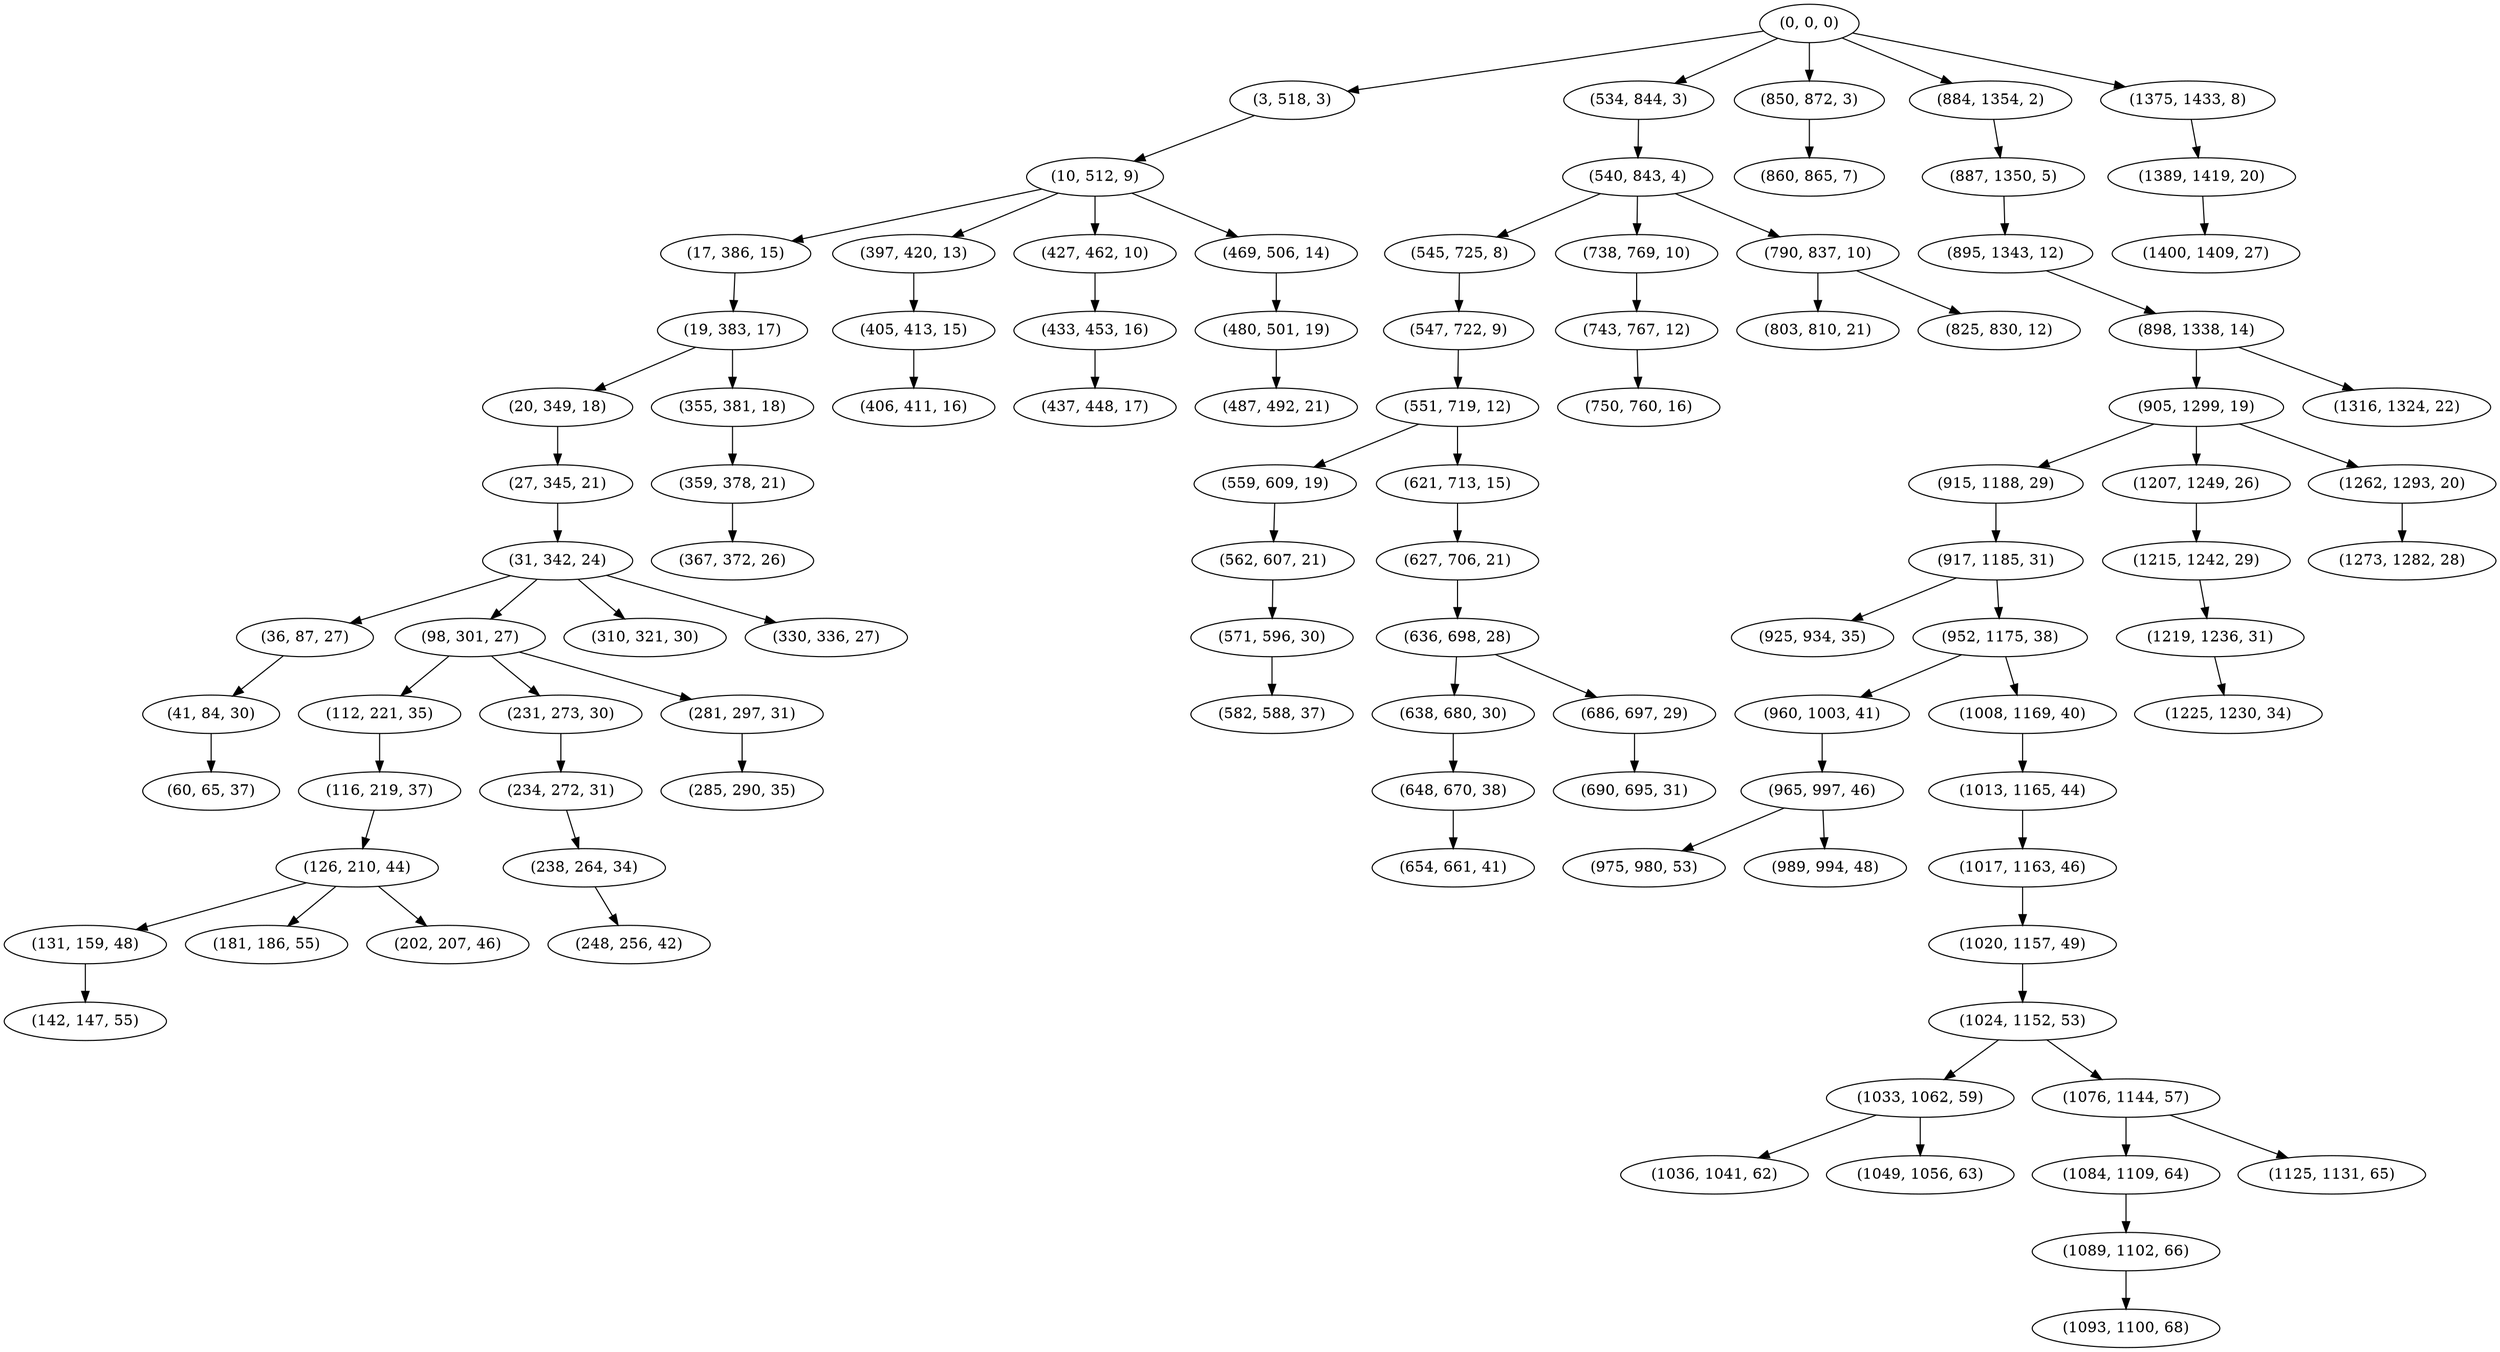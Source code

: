 digraph tree {
    "(0, 0, 0)";
    "(3, 518, 3)";
    "(10, 512, 9)";
    "(17, 386, 15)";
    "(19, 383, 17)";
    "(20, 349, 18)";
    "(27, 345, 21)";
    "(31, 342, 24)";
    "(36, 87, 27)";
    "(41, 84, 30)";
    "(60, 65, 37)";
    "(98, 301, 27)";
    "(112, 221, 35)";
    "(116, 219, 37)";
    "(126, 210, 44)";
    "(131, 159, 48)";
    "(142, 147, 55)";
    "(181, 186, 55)";
    "(202, 207, 46)";
    "(231, 273, 30)";
    "(234, 272, 31)";
    "(238, 264, 34)";
    "(248, 256, 42)";
    "(281, 297, 31)";
    "(285, 290, 35)";
    "(310, 321, 30)";
    "(330, 336, 27)";
    "(355, 381, 18)";
    "(359, 378, 21)";
    "(367, 372, 26)";
    "(397, 420, 13)";
    "(405, 413, 15)";
    "(406, 411, 16)";
    "(427, 462, 10)";
    "(433, 453, 16)";
    "(437, 448, 17)";
    "(469, 506, 14)";
    "(480, 501, 19)";
    "(487, 492, 21)";
    "(534, 844, 3)";
    "(540, 843, 4)";
    "(545, 725, 8)";
    "(547, 722, 9)";
    "(551, 719, 12)";
    "(559, 609, 19)";
    "(562, 607, 21)";
    "(571, 596, 30)";
    "(582, 588, 37)";
    "(621, 713, 15)";
    "(627, 706, 21)";
    "(636, 698, 28)";
    "(638, 680, 30)";
    "(648, 670, 38)";
    "(654, 661, 41)";
    "(686, 697, 29)";
    "(690, 695, 31)";
    "(738, 769, 10)";
    "(743, 767, 12)";
    "(750, 760, 16)";
    "(790, 837, 10)";
    "(803, 810, 21)";
    "(825, 830, 12)";
    "(850, 872, 3)";
    "(860, 865, 7)";
    "(884, 1354, 2)";
    "(887, 1350, 5)";
    "(895, 1343, 12)";
    "(898, 1338, 14)";
    "(905, 1299, 19)";
    "(915, 1188, 29)";
    "(917, 1185, 31)";
    "(925, 934, 35)";
    "(952, 1175, 38)";
    "(960, 1003, 41)";
    "(965, 997, 46)";
    "(975, 980, 53)";
    "(989, 994, 48)";
    "(1008, 1169, 40)";
    "(1013, 1165, 44)";
    "(1017, 1163, 46)";
    "(1020, 1157, 49)";
    "(1024, 1152, 53)";
    "(1033, 1062, 59)";
    "(1036, 1041, 62)";
    "(1049, 1056, 63)";
    "(1076, 1144, 57)";
    "(1084, 1109, 64)";
    "(1089, 1102, 66)";
    "(1093, 1100, 68)";
    "(1125, 1131, 65)";
    "(1207, 1249, 26)";
    "(1215, 1242, 29)";
    "(1219, 1236, 31)";
    "(1225, 1230, 34)";
    "(1262, 1293, 20)";
    "(1273, 1282, 28)";
    "(1316, 1324, 22)";
    "(1375, 1433, 8)";
    "(1389, 1419, 20)";
    "(1400, 1409, 27)";
    "(0, 0, 0)" -> "(3, 518, 3)";
    "(0, 0, 0)" -> "(534, 844, 3)";
    "(0, 0, 0)" -> "(850, 872, 3)";
    "(0, 0, 0)" -> "(884, 1354, 2)";
    "(0, 0, 0)" -> "(1375, 1433, 8)";
    "(3, 518, 3)" -> "(10, 512, 9)";
    "(10, 512, 9)" -> "(17, 386, 15)";
    "(10, 512, 9)" -> "(397, 420, 13)";
    "(10, 512, 9)" -> "(427, 462, 10)";
    "(10, 512, 9)" -> "(469, 506, 14)";
    "(17, 386, 15)" -> "(19, 383, 17)";
    "(19, 383, 17)" -> "(20, 349, 18)";
    "(19, 383, 17)" -> "(355, 381, 18)";
    "(20, 349, 18)" -> "(27, 345, 21)";
    "(27, 345, 21)" -> "(31, 342, 24)";
    "(31, 342, 24)" -> "(36, 87, 27)";
    "(31, 342, 24)" -> "(98, 301, 27)";
    "(31, 342, 24)" -> "(310, 321, 30)";
    "(31, 342, 24)" -> "(330, 336, 27)";
    "(36, 87, 27)" -> "(41, 84, 30)";
    "(41, 84, 30)" -> "(60, 65, 37)";
    "(98, 301, 27)" -> "(112, 221, 35)";
    "(98, 301, 27)" -> "(231, 273, 30)";
    "(98, 301, 27)" -> "(281, 297, 31)";
    "(112, 221, 35)" -> "(116, 219, 37)";
    "(116, 219, 37)" -> "(126, 210, 44)";
    "(126, 210, 44)" -> "(131, 159, 48)";
    "(126, 210, 44)" -> "(181, 186, 55)";
    "(126, 210, 44)" -> "(202, 207, 46)";
    "(131, 159, 48)" -> "(142, 147, 55)";
    "(231, 273, 30)" -> "(234, 272, 31)";
    "(234, 272, 31)" -> "(238, 264, 34)";
    "(238, 264, 34)" -> "(248, 256, 42)";
    "(281, 297, 31)" -> "(285, 290, 35)";
    "(355, 381, 18)" -> "(359, 378, 21)";
    "(359, 378, 21)" -> "(367, 372, 26)";
    "(397, 420, 13)" -> "(405, 413, 15)";
    "(405, 413, 15)" -> "(406, 411, 16)";
    "(427, 462, 10)" -> "(433, 453, 16)";
    "(433, 453, 16)" -> "(437, 448, 17)";
    "(469, 506, 14)" -> "(480, 501, 19)";
    "(480, 501, 19)" -> "(487, 492, 21)";
    "(534, 844, 3)" -> "(540, 843, 4)";
    "(540, 843, 4)" -> "(545, 725, 8)";
    "(540, 843, 4)" -> "(738, 769, 10)";
    "(540, 843, 4)" -> "(790, 837, 10)";
    "(545, 725, 8)" -> "(547, 722, 9)";
    "(547, 722, 9)" -> "(551, 719, 12)";
    "(551, 719, 12)" -> "(559, 609, 19)";
    "(551, 719, 12)" -> "(621, 713, 15)";
    "(559, 609, 19)" -> "(562, 607, 21)";
    "(562, 607, 21)" -> "(571, 596, 30)";
    "(571, 596, 30)" -> "(582, 588, 37)";
    "(621, 713, 15)" -> "(627, 706, 21)";
    "(627, 706, 21)" -> "(636, 698, 28)";
    "(636, 698, 28)" -> "(638, 680, 30)";
    "(636, 698, 28)" -> "(686, 697, 29)";
    "(638, 680, 30)" -> "(648, 670, 38)";
    "(648, 670, 38)" -> "(654, 661, 41)";
    "(686, 697, 29)" -> "(690, 695, 31)";
    "(738, 769, 10)" -> "(743, 767, 12)";
    "(743, 767, 12)" -> "(750, 760, 16)";
    "(790, 837, 10)" -> "(803, 810, 21)";
    "(790, 837, 10)" -> "(825, 830, 12)";
    "(850, 872, 3)" -> "(860, 865, 7)";
    "(884, 1354, 2)" -> "(887, 1350, 5)";
    "(887, 1350, 5)" -> "(895, 1343, 12)";
    "(895, 1343, 12)" -> "(898, 1338, 14)";
    "(898, 1338, 14)" -> "(905, 1299, 19)";
    "(898, 1338, 14)" -> "(1316, 1324, 22)";
    "(905, 1299, 19)" -> "(915, 1188, 29)";
    "(905, 1299, 19)" -> "(1207, 1249, 26)";
    "(905, 1299, 19)" -> "(1262, 1293, 20)";
    "(915, 1188, 29)" -> "(917, 1185, 31)";
    "(917, 1185, 31)" -> "(925, 934, 35)";
    "(917, 1185, 31)" -> "(952, 1175, 38)";
    "(952, 1175, 38)" -> "(960, 1003, 41)";
    "(952, 1175, 38)" -> "(1008, 1169, 40)";
    "(960, 1003, 41)" -> "(965, 997, 46)";
    "(965, 997, 46)" -> "(975, 980, 53)";
    "(965, 997, 46)" -> "(989, 994, 48)";
    "(1008, 1169, 40)" -> "(1013, 1165, 44)";
    "(1013, 1165, 44)" -> "(1017, 1163, 46)";
    "(1017, 1163, 46)" -> "(1020, 1157, 49)";
    "(1020, 1157, 49)" -> "(1024, 1152, 53)";
    "(1024, 1152, 53)" -> "(1033, 1062, 59)";
    "(1024, 1152, 53)" -> "(1076, 1144, 57)";
    "(1033, 1062, 59)" -> "(1036, 1041, 62)";
    "(1033, 1062, 59)" -> "(1049, 1056, 63)";
    "(1076, 1144, 57)" -> "(1084, 1109, 64)";
    "(1076, 1144, 57)" -> "(1125, 1131, 65)";
    "(1084, 1109, 64)" -> "(1089, 1102, 66)";
    "(1089, 1102, 66)" -> "(1093, 1100, 68)";
    "(1207, 1249, 26)" -> "(1215, 1242, 29)";
    "(1215, 1242, 29)" -> "(1219, 1236, 31)";
    "(1219, 1236, 31)" -> "(1225, 1230, 34)";
    "(1262, 1293, 20)" -> "(1273, 1282, 28)";
    "(1375, 1433, 8)" -> "(1389, 1419, 20)";
    "(1389, 1419, 20)" -> "(1400, 1409, 27)";
}
